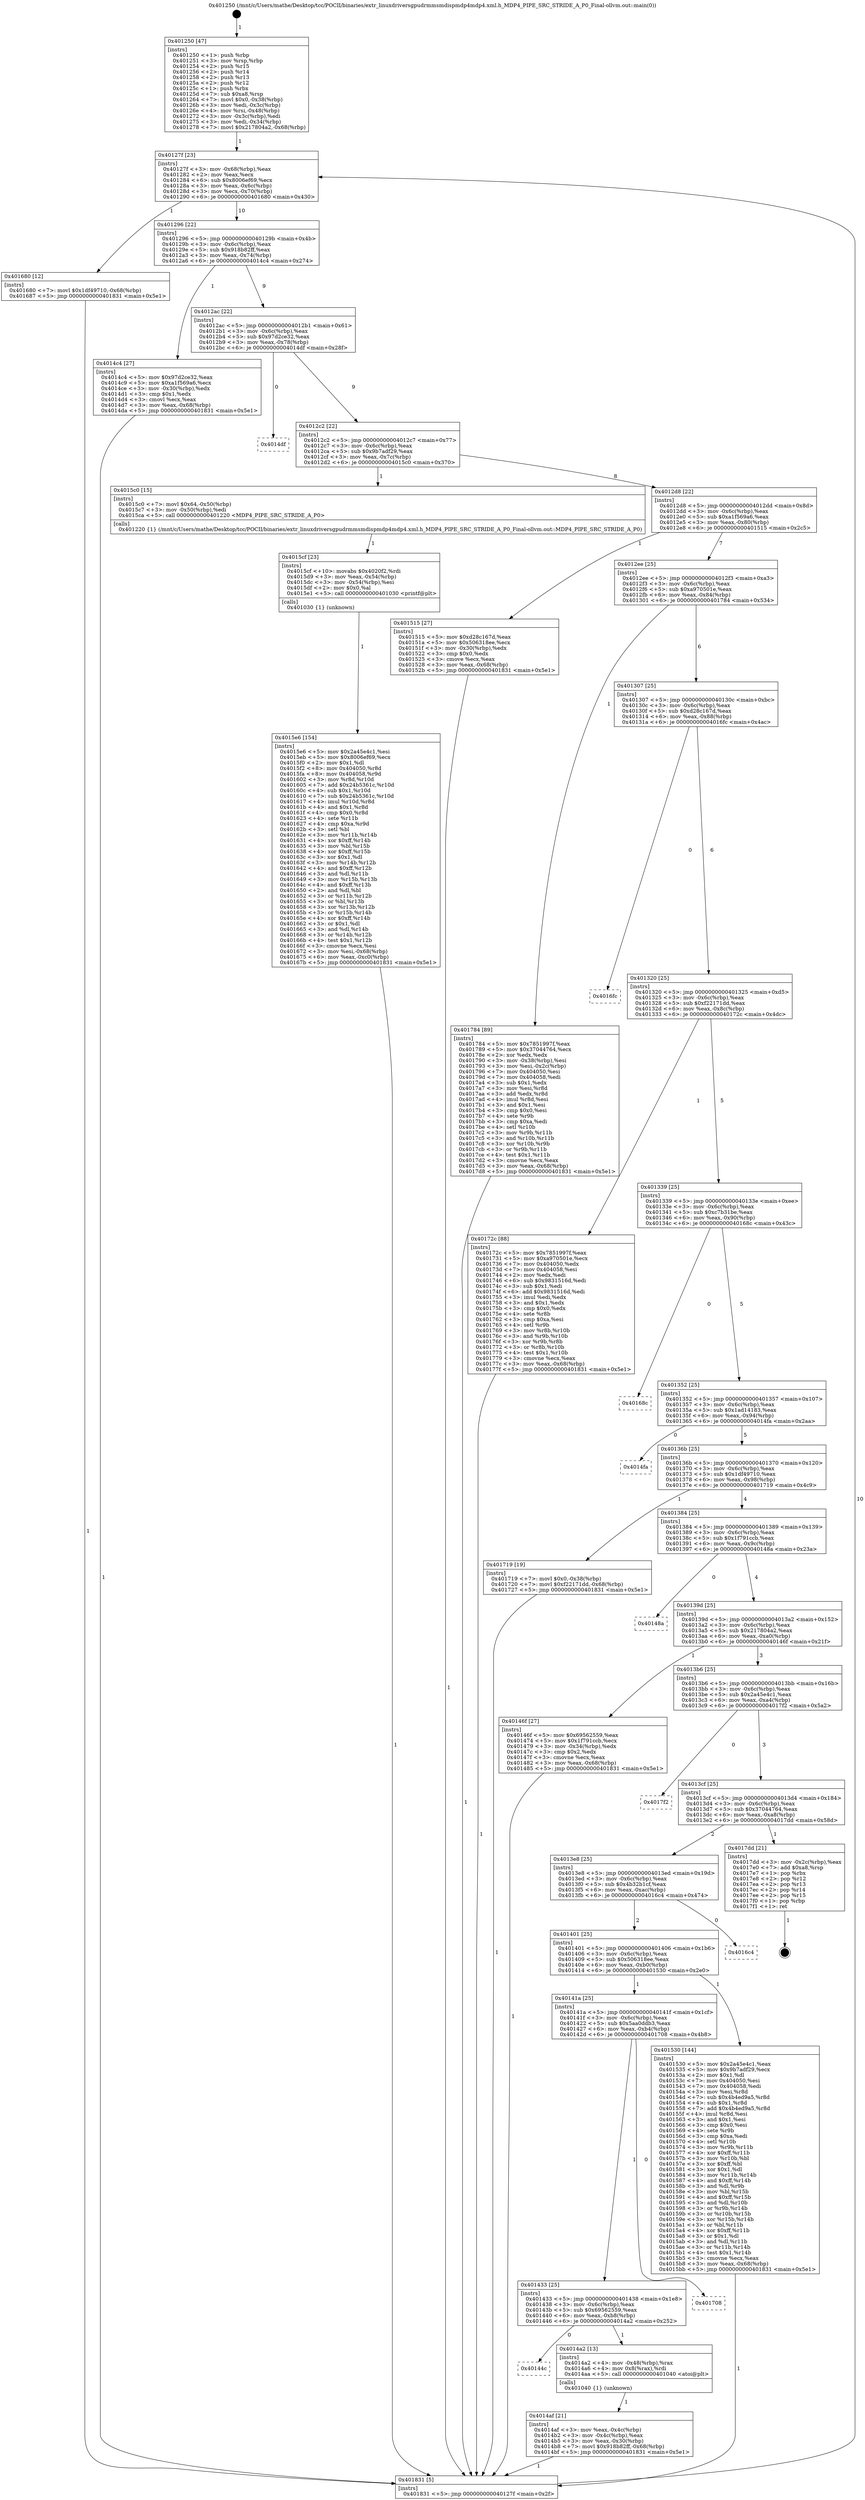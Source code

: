 digraph "0x401250" {
  label = "0x401250 (/mnt/c/Users/mathe/Desktop/tcc/POCII/binaries/extr_linuxdriversgpudrmmsmdispmdp4mdp4.xml.h_MDP4_PIPE_SRC_STRIDE_A_P0_Final-ollvm.out::main(0))"
  labelloc = "t"
  node[shape=record]

  Entry [label="",width=0.3,height=0.3,shape=circle,fillcolor=black,style=filled]
  "0x40127f" [label="{
     0x40127f [23]\l
     | [instrs]\l
     &nbsp;&nbsp;0x40127f \<+3\>: mov -0x68(%rbp),%eax\l
     &nbsp;&nbsp;0x401282 \<+2\>: mov %eax,%ecx\l
     &nbsp;&nbsp;0x401284 \<+6\>: sub $0x8006ef69,%ecx\l
     &nbsp;&nbsp;0x40128a \<+3\>: mov %eax,-0x6c(%rbp)\l
     &nbsp;&nbsp;0x40128d \<+3\>: mov %ecx,-0x70(%rbp)\l
     &nbsp;&nbsp;0x401290 \<+6\>: je 0000000000401680 \<main+0x430\>\l
  }"]
  "0x401680" [label="{
     0x401680 [12]\l
     | [instrs]\l
     &nbsp;&nbsp;0x401680 \<+7\>: movl $0x1df49710,-0x68(%rbp)\l
     &nbsp;&nbsp;0x401687 \<+5\>: jmp 0000000000401831 \<main+0x5e1\>\l
  }"]
  "0x401296" [label="{
     0x401296 [22]\l
     | [instrs]\l
     &nbsp;&nbsp;0x401296 \<+5\>: jmp 000000000040129b \<main+0x4b\>\l
     &nbsp;&nbsp;0x40129b \<+3\>: mov -0x6c(%rbp),%eax\l
     &nbsp;&nbsp;0x40129e \<+5\>: sub $0x918b82ff,%eax\l
     &nbsp;&nbsp;0x4012a3 \<+3\>: mov %eax,-0x74(%rbp)\l
     &nbsp;&nbsp;0x4012a6 \<+6\>: je 00000000004014c4 \<main+0x274\>\l
  }"]
  Exit [label="",width=0.3,height=0.3,shape=circle,fillcolor=black,style=filled,peripheries=2]
  "0x4014c4" [label="{
     0x4014c4 [27]\l
     | [instrs]\l
     &nbsp;&nbsp;0x4014c4 \<+5\>: mov $0x97d2ce32,%eax\l
     &nbsp;&nbsp;0x4014c9 \<+5\>: mov $0xa1f569a6,%ecx\l
     &nbsp;&nbsp;0x4014ce \<+3\>: mov -0x30(%rbp),%edx\l
     &nbsp;&nbsp;0x4014d1 \<+3\>: cmp $0x1,%edx\l
     &nbsp;&nbsp;0x4014d4 \<+3\>: cmovl %ecx,%eax\l
     &nbsp;&nbsp;0x4014d7 \<+3\>: mov %eax,-0x68(%rbp)\l
     &nbsp;&nbsp;0x4014da \<+5\>: jmp 0000000000401831 \<main+0x5e1\>\l
  }"]
  "0x4012ac" [label="{
     0x4012ac [22]\l
     | [instrs]\l
     &nbsp;&nbsp;0x4012ac \<+5\>: jmp 00000000004012b1 \<main+0x61\>\l
     &nbsp;&nbsp;0x4012b1 \<+3\>: mov -0x6c(%rbp),%eax\l
     &nbsp;&nbsp;0x4012b4 \<+5\>: sub $0x97d2ce32,%eax\l
     &nbsp;&nbsp;0x4012b9 \<+3\>: mov %eax,-0x78(%rbp)\l
     &nbsp;&nbsp;0x4012bc \<+6\>: je 00000000004014df \<main+0x28f\>\l
  }"]
  "0x4015e6" [label="{
     0x4015e6 [154]\l
     | [instrs]\l
     &nbsp;&nbsp;0x4015e6 \<+5\>: mov $0x2a45e4c1,%esi\l
     &nbsp;&nbsp;0x4015eb \<+5\>: mov $0x8006ef69,%ecx\l
     &nbsp;&nbsp;0x4015f0 \<+2\>: mov $0x1,%dl\l
     &nbsp;&nbsp;0x4015f2 \<+8\>: mov 0x404050,%r8d\l
     &nbsp;&nbsp;0x4015fa \<+8\>: mov 0x404058,%r9d\l
     &nbsp;&nbsp;0x401602 \<+3\>: mov %r8d,%r10d\l
     &nbsp;&nbsp;0x401605 \<+7\>: add $0x24b5361c,%r10d\l
     &nbsp;&nbsp;0x40160c \<+4\>: sub $0x1,%r10d\l
     &nbsp;&nbsp;0x401610 \<+7\>: sub $0x24b5361c,%r10d\l
     &nbsp;&nbsp;0x401617 \<+4\>: imul %r10d,%r8d\l
     &nbsp;&nbsp;0x40161b \<+4\>: and $0x1,%r8d\l
     &nbsp;&nbsp;0x40161f \<+4\>: cmp $0x0,%r8d\l
     &nbsp;&nbsp;0x401623 \<+4\>: sete %r11b\l
     &nbsp;&nbsp;0x401627 \<+4\>: cmp $0xa,%r9d\l
     &nbsp;&nbsp;0x40162b \<+3\>: setl %bl\l
     &nbsp;&nbsp;0x40162e \<+3\>: mov %r11b,%r14b\l
     &nbsp;&nbsp;0x401631 \<+4\>: xor $0xff,%r14b\l
     &nbsp;&nbsp;0x401635 \<+3\>: mov %bl,%r15b\l
     &nbsp;&nbsp;0x401638 \<+4\>: xor $0xff,%r15b\l
     &nbsp;&nbsp;0x40163c \<+3\>: xor $0x1,%dl\l
     &nbsp;&nbsp;0x40163f \<+3\>: mov %r14b,%r12b\l
     &nbsp;&nbsp;0x401642 \<+4\>: and $0xff,%r12b\l
     &nbsp;&nbsp;0x401646 \<+3\>: and %dl,%r11b\l
     &nbsp;&nbsp;0x401649 \<+3\>: mov %r15b,%r13b\l
     &nbsp;&nbsp;0x40164c \<+4\>: and $0xff,%r13b\l
     &nbsp;&nbsp;0x401650 \<+2\>: and %dl,%bl\l
     &nbsp;&nbsp;0x401652 \<+3\>: or %r11b,%r12b\l
     &nbsp;&nbsp;0x401655 \<+3\>: or %bl,%r13b\l
     &nbsp;&nbsp;0x401658 \<+3\>: xor %r13b,%r12b\l
     &nbsp;&nbsp;0x40165b \<+3\>: or %r15b,%r14b\l
     &nbsp;&nbsp;0x40165e \<+4\>: xor $0xff,%r14b\l
     &nbsp;&nbsp;0x401662 \<+3\>: or $0x1,%dl\l
     &nbsp;&nbsp;0x401665 \<+3\>: and %dl,%r14b\l
     &nbsp;&nbsp;0x401668 \<+3\>: or %r14b,%r12b\l
     &nbsp;&nbsp;0x40166b \<+4\>: test $0x1,%r12b\l
     &nbsp;&nbsp;0x40166f \<+3\>: cmovne %ecx,%esi\l
     &nbsp;&nbsp;0x401672 \<+3\>: mov %esi,-0x68(%rbp)\l
     &nbsp;&nbsp;0x401675 \<+6\>: mov %eax,-0xc0(%rbp)\l
     &nbsp;&nbsp;0x40167b \<+5\>: jmp 0000000000401831 \<main+0x5e1\>\l
  }"]
  "0x4014df" [label="{
     0x4014df\l
  }", style=dashed]
  "0x4012c2" [label="{
     0x4012c2 [22]\l
     | [instrs]\l
     &nbsp;&nbsp;0x4012c2 \<+5\>: jmp 00000000004012c7 \<main+0x77\>\l
     &nbsp;&nbsp;0x4012c7 \<+3\>: mov -0x6c(%rbp),%eax\l
     &nbsp;&nbsp;0x4012ca \<+5\>: sub $0x9b7adf29,%eax\l
     &nbsp;&nbsp;0x4012cf \<+3\>: mov %eax,-0x7c(%rbp)\l
     &nbsp;&nbsp;0x4012d2 \<+6\>: je 00000000004015c0 \<main+0x370\>\l
  }"]
  "0x4015cf" [label="{
     0x4015cf [23]\l
     | [instrs]\l
     &nbsp;&nbsp;0x4015cf \<+10\>: movabs $0x4020f2,%rdi\l
     &nbsp;&nbsp;0x4015d9 \<+3\>: mov %eax,-0x54(%rbp)\l
     &nbsp;&nbsp;0x4015dc \<+3\>: mov -0x54(%rbp),%esi\l
     &nbsp;&nbsp;0x4015df \<+2\>: mov $0x0,%al\l
     &nbsp;&nbsp;0x4015e1 \<+5\>: call 0000000000401030 \<printf@plt\>\l
     | [calls]\l
     &nbsp;&nbsp;0x401030 \{1\} (unknown)\l
  }"]
  "0x4015c0" [label="{
     0x4015c0 [15]\l
     | [instrs]\l
     &nbsp;&nbsp;0x4015c0 \<+7\>: movl $0x64,-0x50(%rbp)\l
     &nbsp;&nbsp;0x4015c7 \<+3\>: mov -0x50(%rbp),%edi\l
     &nbsp;&nbsp;0x4015ca \<+5\>: call 0000000000401220 \<MDP4_PIPE_SRC_STRIDE_A_P0\>\l
     | [calls]\l
     &nbsp;&nbsp;0x401220 \{1\} (/mnt/c/Users/mathe/Desktop/tcc/POCII/binaries/extr_linuxdriversgpudrmmsmdispmdp4mdp4.xml.h_MDP4_PIPE_SRC_STRIDE_A_P0_Final-ollvm.out::MDP4_PIPE_SRC_STRIDE_A_P0)\l
  }"]
  "0x4012d8" [label="{
     0x4012d8 [22]\l
     | [instrs]\l
     &nbsp;&nbsp;0x4012d8 \<+5\>: jmp 00000000004012dd \<main+0x8d\>\l
     &nbsp;&nbsp;0x4012dd \<+3\>: mov -0x6c(%rbp),%eax\l
     &nbsp;&nbsp;0x4012e0 \<+5\>: sub $0xa1f569a6,%eax\l
     &nbsp;&nbsp;0x4012e5 \<+3\>: mov %eax,-0x80(%rbp)\l
     &nbsp;&nbsp;0x4012e8 \<+6\>: je 0000000000401515 \<main+0x2c5\>\l
  }"]
  "0x4014af" [label="{
     0x4014af [21]\l
     | [instrs]\l
     &nbsp;&nbsp;0x4014af \<+3\>: mov %eax,-0x4c(%rbp)\l
     &nbsp;&nbsp;0x4014b2 \<+3\>: mov -0x4c(%rbp),%eax\l
     &nbsp;&nbsp;0x4014b5 \<+3\>: mov %eax,-0x30(%rbp)\l
     &nbsp;&nbsp;0x4014b8 \<+7\>: movl $0x918b82ff,-0x68(%rbp)\l
     &nbsp;&nbsp;0x4014bf \<+5\>: jmp 0000000000401831 \<main+0x5e1\>\l
  }"]
  "0x401515" [label="{
     0x401515 [27]\l
     | [instrs]\l
     &nbsp;&nbsp;0x401515 \<+5\>: mov $0xd28c167d,%eax\l
     &nbsp;&nbsp;0x40151a \<+5\>: mov $0x506318ee,%ecx\l
     &nbsp;&nbsp;0x40151f \<+3\>: mov -0x30(%rbp),%edx\l
     &nbsp;&nbsp;0x401522 \<+3\>: cmp $0x0,%edx\l
     &nbsp;&nbsp;0x401525 \<+3\>: cmove %ecx,%eax\l
     &nbsp;&nbsp;0x401528 \<+3\>: mov %eax,-0x68(%rbp)\l
     &nbsp;&nbsp;0x40152b \<+5\>: jmp 0000000000401831 \<main+0x5e1\>\l
  }"]
  "0x4012ee" [label="{
     0x4012ee [25]\l
     | [instrs]\l
     &nbsp;&nbsp;0x4012ee \<+5\>: jmp 00000000004012f3 \<main+0xa3\>\l
     &nbsp;&nbsp;0x4012f3 \<+3\>: mov -0x6c(%rbp),%eax\l
     &nbsp;&nbsp;0x4012f6 \<+5\>: sub $0xa970501e,%eax\l
     &nbsp;&nbsp;0x4012fb \<+6\>: mov %eax,-0x84(%rbp)\l
     &nbsp;&nbsp;0x401301 \<+6\>: je 0000000000401784 \<main+0x534\>\l
  }"]
  "0x40144c" [label="{
     0x40144c\l
  }", style=dashed]
  "0x401784" [label="{
     0x401784 [89]\l
     | [instrs]\l
     &nbsp;&nbsp;0x401784 \<+5\>: mov $0x7851997f,%eax\l
     &nbsp;&nbsp;0x401789 \<+5\>: mov $0x37044764,%ecx\l
     &nbsp;&nbsp;0x40178e \<+2\>: xor %edx,%edx\l
     &nbsp;&nbsp;0x401790 \<+3\>: mov -0x38(%rbp),%esi\l
     &nbsp;&nbsp;0x401793 \<+3\>: mov %esi,-0x2c(%rbp)\l
     &nbsp;&nbsp;0x401796 \<+7\>: mov 0x404050,%esi\l
     &nbsp;&nbsp;0x40179d \<+7\>: mov 0x404058,%edi\l
     &nbsp;&nbsp;0x4017a4 \<+3\>: sub $0x1,%edx\l
     &nbsp;&nbsp;0x4017a7 \<+3\>: mov %esi,%r8d\l
     &nbsp;&nbsp;0x4017aa \<+3\>: add %edx,%r8d\l
     &nbsp;&nbsp;0x4017ad \<+4\>: imul %r8d,%esi\l
     &nbsp;&nbsp;0x4017b1 \<+3\>: and $0x1,%esi\l
     &nbsp;&nbsp;0x4017b4 \<+3\>: cmp $0x0,%esi\l
     &nbsp;&nbsp;0x4017b7 \<+4\>: sete %r9b\l
     &nbsp;&nbsp;0x4017bb \<+3\>: cmp $0xa,%edi\l
     &nbsp;&nbsp;0x4017be \<+4\>: setl %r10b\l
     &nbsp;&nbsp;0x4017c2 \<+3\>: mov %r9b,%r11b\l
     &nbsp;&nbsp;0x4017c5 \<+3\>: and %r10b,%r11b\l
     &nbsp;&nbsp;0x4017c8 \<+3\>: xor %r10b,%r9b\l
     &nbsp;&nbsp;0x4017cb \<+3\>: or %r9b,%r11b\l
     &nbsp;&nbsp;0x4017ce \<+4\>: test $0x1,%r11b\l
     &nbsp;&nbsp;0x4017d2 \<+3\>: cmovne %ecx,%eax\l
     &nbsp;&nbsp;0x4017d5 \<+3\>: mov %eax,-0x68(%rbp)\l
     &nbsp;&nbsp;0x4017d8 \<+5\>: jmp 0000000000401831 \<main+0x5e1\>\l
  }"]
  "0x401307" [label="{
     0x401307 [25]\l
     | [instrs]\l
     &nbsp;&nbsp;0x401307 \<+5\>: jmp 000000000040130c \<main+0xbc\>\l
     &nbsp;&nbsp;0x40130c \<+3\>: mov -0x6c(%rbp),%eax\l
     &nbsp;&nbsp;0x40130f \<+5\>: sub $0xd28c167d,%eax\l
     &nbsp;&nbsp;0x401314 \<+6\>: mov %eax,-0x88(%rbp)\l
     &nbsp;&nbsp;0x40131a \<+6\>: je 00000000004016fc \<main+0x4ac\>\l
  }"]
  "0x4014a2" [label="{
     0x4014a2 [13]\l
     | [instrs]\l
     &nbsp;&nbsp;0x4014a2 \<+4\>: mov -0x48(%rbp),%rax\l
     &nbsp;&nbsp;0x4014a6 \<+4\>: mov 0x8(%rax),%rdi\l
     &nbsp;&nbsp;0x4014aa \<+5\>: call 0000000000401040 \<atoi@plt\>\l
     | [calls]\l
     &nbsp;&nbsp;0x401040 \{1\} (unknown)\l
  }"]
  "0x4016fc" [label="{
     0x4016fc\l
  }", style=dashed]
  "0x401320" [label="{
     0x401320 [25]\l
     | [instrs]\l
     &nbsp;&nbsp;0x401320 \<+5\>: jmp 0000000000401325 \<main+0xd5\>\l
     &nbsp;&nbsp;0x401325 \<+3\>: mov -0x6c(%rbp),%eax\l
     &nbsp;&nbsp;0x401328 \<+5\>: sub $0xf22171dd,%eax\l
     &nbsp;&nbsp;0x40132d \<+6\>: mov %eax,-0x8c(%rbp)\l
     &nbsp;&nbsp;0x401333 \<+6\>: je 000000000040172c \<main+0x4dc\>\l
  }"]
  "0x401433" [label="{
     0x401433 [25]\l
     | [instrs]\l
     &nbsp;&nbsp;0x401433 \<+5\>: jmp 0000000000401438 \<main+0x1e8\>\l
     &nbsp;&nbsp;0x401438 \<+3\>: mov -0x6c(%rbp),%eax\l
     &nbsp;&nbsp;0x40143b \<+5\>: sub $0x69562559,%eax\l
     &nbsp;&nbsp;0x401440 \<+6\>: mov %eax,-0xb8(%rbp)\l
     &nbsp;&nbsp;0x401446 \<+6\>: je 00000000004014a2 \<main+0x252\>\l
  }"]
  "0x40172c" [label="{
     0x40172c [88]\l
     | [instrs]\l
     &nbsp;&nbsp;0x40172c \<+5\>: mov $0x7851997f,%eax\l
     &nbsp;&nbsp;0x401731 \<+5\>: mov $0xa970501e,%ecx\l
     &nbsp;&nbsp;0x401736 \<+7\>: mov 0x404050,%edx\l
     &nbsp;&nbsp;0x40173d \<+7\>: mov 0x404058,%esi\l
     &nbsp;&nbsp;0x401744 \<+2\>: mov %edx,%edi\l
     &nbsp;&nbsp;0x401746 \<+6\>: sub $0x9831516d,%edi\l
     &nbsp;&nbsp;0x40174c \<+3\>: sub $0x1,%edi\l
     &nbsp;&nbsp;0x40174f \<+6\>: add $0x9831516d,%edi\l
     &nbsp;&nbsp;0x401755 \<+3\>: imul %edi,%edx\l
     &nbsp;&nbsp;0x401758 \<+3\>: and $0x1,%edx\l
     &nbsp;&nbsp;0x40175b \<+3\>: cmp $0x0,%edx\l
     &nbsp;&nbsp;0x40175e \<+4\>: sete %r8b\l
     &nbsp;&nbsp;0x401762 \<+3\>: cmp $0xa,%esi\l
     &nbsp;&nbsp;0x401765 \<+4\>: setl %r9b\l
     &nbsp;&nbsp;0x401769 \<+3\>: mov %r8b,%r10b\l
     &nbsp;&nbsp;0x40176c \<+3\>: and %r9b,%r10b\l
     &nbsp;&nbsp;0x40176f \<+3\>: xor %r9b,%r8b\l
     &nbsp;&nbsp;0x401772 \<+3\>: or %r8b,%r10b\l
     &nbsp;&nbsp;0x401775 \<+4\>: test $0x1,%r10b\l
     &nbsp;&nbsp;0x401779 \<+3\>: cmovne %ecx,%eax\l
     &nbsp;&nbsp;0x40177c \<+3\>: mov %eax,-0x68(%rbp)\l
     &nbsp;&nbsp;0x40177f \<+5\>: jmp 0000000000401831 \<main+0x5e1\>\l
  }"]
  "0x401339" [label="{
     0x401339 [25]\l
     | [instrs]\l
     &nbsp;&nbsp;0x401339 \<+5\>: jmp 000000000040133e \<main+0xee\>\l
     &nbsp;&nbsp;0x40133e \<+3\>: mov -0x6c(%rbp),%eax\l
     &nbsp;&nbsp;0x401341 \<+5\>: sub $0xc7b31be,%eax\l
     &nbsp;&nbsp;0x401346 \<+6\>: mov %eax,-0x90(%rbp)\l
     &nbsp;&nbsp;0x40134c \<+6\>: je 000000000040168c \<main+0x43c\>\l
  }"]
  "0x401708" [label="{
     0x401708\l
  }", style=dashed]
  "0x40168c" [label="{
     0x40168c\l
  }", style=dashed]
  "0x401352" [label="{
     0x401352 [25]\l
     | [instrs]\l
     &nbsp;&nbsp;0x401352 \<+5\>: jmp 0000000000401357 \<main+0x107\>\l
     &nbsp;&nbsp;0x401357 \<+3\>: mov -0x6c(%rbp),%eax\l
     &nbsp;&nbsp;0x40135a \<+5\>: sub $0x1ad14183,%eax\l
     &nbsp;&nbsp;0x40135f \<+6\>: mov %eax,-0x94(%rbp)\l
     &nbsp;&nbsp;0x401365 \<+6\>: je 00000000004014fa \<main+0x2aa\>\l
  }"]
  "0x40141a" [label="{
     0x40141a [25]\l
     | [instrs]\l
     &nbsp;&nbsp;0x40141a \<+5\>: jmp 000000000040141f \<main+0x1cf\>\l
     &nbsp;&nbsp;0x40141f \<+3\>: mov -0x6c(%rbp),%eax\l
     &nbsp;&nbsp;0x401422 \<+5\>: sub $0x5aa0ddb3,%eax\l
     &nbsp;&nbsp;0x401427 \<+6\>: mov %eax,-0xb4(%rbp)\l
     &nbsp;&nbsp;0x40142d \<+6\>: je 0000000000401708 \<main+0x4b8\>\l
  }"]
  "0x4014fa" [label="{
     0x4014fa\l
  }", style=dashed]
  "0x40136b" [label="{
     0x40136b [25]\l
     | [instrs]\l
     &nbsp;&nbsp;0x40136b \<+5\>: jmp 0000000000401370 \<main+0x120\>\l
     &nbsp;&nbsp;0x401370 \<+3\>: mov -0x6c(%rbp),%eax\l
     &nbsp;&nbsp;0x401373 \<+5\>: sub $0x1df49710,%eax\l
     &nbsp;&nbsp;0x401378 \<+6\>: mov %eax,-0x98(%rbp)\l
     &nbsp;&nbsp;0x40137e \<+6\>: je 0000000000401719 \<main+0x4c9\>\l
  }"]
  "0x401530" [label="{
     0x401530 [144]\l
     | [instrs]\l
     &nbsp;&nbsp;0x401530 \<+5\>: mov $0x2a45e4c1,%eax\l
     &nbsp;&nbsp;0x401535 \<+5\>: mov $0x9b7adf29,%ecx\l
     &nbsp;&nbsp;0x40153a \<+2\>: mov $0x1,%dl\l
     &nbsp;&nbsp;0x40153c \<+7\>: mov 0x404050,%esi\l
     &nbsp;&nbsp;0x401543 \<+7\>: mov 0x404058,%edi\l
     &nbsp;&nbsp;0x40154a \<+3\>: mov %esi,%r8d\l
     &nbsp;&nbsp;0x40154d \<+7\>: sub $0x4b4ed9a5,%r8d\l
     &nbsp;&nbsp;0x401554 \<+4\>: sub $0x1,%r8d\l
     &nbsp;&nbsp;0x401558 \<+7\>: add $0x4b4ed9a5,%r8d\l
     &nbsp;&nbsp;0x40155f \<+4\>: imul %r8d,%esi\l
     &nbsp;&nbsp;0x401563 \<+3\>: and $0x1,%esi\l
     &nbsp;&nbsp;0x401566 \<+3\>: cmp $0x0,%esi\l
     &nbsp;&nbsp;0x401569 \<+4\>: sete %r9b\l
     &nbsp;&nbsp;0x40156d \<+3\>: cmp $0xa,%edi\l
     &nbsp;&nbsp;0x401570 \<+4\>: setl %r10b\l
     &nbsp;&nbsp;0x401574 \<+3\>: mov %r9b,%r11b\l
     &nbsp;&nbsp;0x401577 \<+4\>: xor $0xff,%r11b\l
     &nbsp;&nbsp;0x40157b \<+3\>: mov %r10b,%bl\l
     &nbsp;&nbsp;0x40157e \<+3\>: xor $0xff,%bl\l
     &nbsp;&nbsp;0x401581 \<+3\>: xor $0x1,%dl\l
     &nbsp;&nbsp;0x401584 \<+3\>: mov %r11b,%r14b\l
     &nbsp;&nbsp;0x401587 \<+4\>: and $0xff,%r14b\l
     &nbsp;&nbsp;0x40158b \<+3\>: and %dl,%r9b\l
     &nbsp;&nbsp;0x40158e \<+3\>: mov %bl,%r15b\l
     &nbsp;&nbsp;0x401591 \<+4\>: and $0xff,%r15b\l
     &nbsp;&nbsp;0x401595 \<+3\>: and %dl,%r10b\l
     &nbsp;&nbsp;0x401598 \<+3\>: or %r9b,%r14b\l
     &nbsp;&nbsp;0x40159b \<+3\>: or %r10b,%r15b\l
     &nbsp;&nbsp;0x40159e \<+3\>: xor %r15b,%r14b\l
     &nbsp;&nbsp;0x4015a1 \<+3\>: or %bl,%r11b\l
     &nbsp;&nbsp;0x4015a4 \<+4\>: xor $0xff,%r11b\l
     &nbsp;&nbsp;0x4015a8 \<+3\>: or $0x1,%dl\l
     &nbsp;&nbsp;0x4015ab \<+3\>: and %dl,%r11b\l
     &nbsp;&nbsp;0x4015ae \<+3\>: or %r11b,%r14b\l
     &nbsp;&nbsp;0x4015b1 \<+4\>: test $0x1,%r14b\l
     &nbsp;&nbsp;0x4015b5 \<+3\>: cmovne %ecx,%eax\l
     &nbsp;&nbsp;0x4015b8 \<+3\>: mov %eax,-0x68(%rbp)\l
     &nbsp;&nbsp;0x4015bb \<+5\>: jmp 0000000000401831 \<main+0x5e1\>\l
  }"]
  "0x401719" [label="{
     0x401719 [19]\l
     | [instrs]\l
     &nbsp;&nbsp;0x401719 \<+7\>: movl $0x0,-0x38(%rbp)\l
     &nbsp;&nbsp;0x401720 \<+7\>: movl $0xf22171dd,-0x68(%rbp)\l
     &nbsp;&nbsp;0x401727 \<+5\>: jmp 0000000000401831 \<main+0x5e1\>\l
  }"]
  "0x401384" [label="{
     0x401384 [25]\l
     | [instrs]\l
     &nbsp;&nbsp;0x401384 \<+5\>: jmp 0000000000401389 \<main+0x139\>\l
     &nbsp;&nbsp;0x401389 \<+3\>: mov -0x6c(%rbp),%eax\l
     &nbsp;&nbsp;0x40138c \<+5\>: sub $0x1f791ccb,%eax\l
     &nbsp;&nbsp;0x401391 \<+6\>: mov %eax,-0x9c(%rbp)\l
     &nbsp;&nbsp;0x401397 \<+6\>: je 000000000040148a \<main+0x23a\>\l
  }"]
  "0x401401" [label="{
     0x401401 [25]\l
     | [instrs]\l
     &nbsp;&nbsp;0x401401 \<+5\>: jmp 0000000000401406 \<main+0x1b6\>\l
     &nbsp;&nbsp;0x401406 \<+3\>: mov -0x6c(%rbp),%eax\l
     &nbsp;&nbsp;0x401409 \<+5\>: sub $0x506318ee,%eax\l
     &nbsp;&nbsp;0x40140e \<+6\>: mov %eax,-0xb0(%rbp)\l
     &nbsp;&nbsp;0x401414 \<+6\>: je 0000000000401530 \<main+0x2e0\>\l
  }"]
  "0x40148a" [label="{
     0x40148a\l
  }", style=dashed]
  "0x40139d" [label="{
     0x40139d [25]\l
     | [instrs]\l
     &nbsp;&nbsp;0x40139d \<+5\>: jmp 00000000004013a2 \<main+0x152\>\l
     &nbsp;&nbsp;0x4013a2 \<+3\>: mov -0x6c(%rbp),%eax\l
     &nbsp;&nbsp;0x4013a5 \<+5\>: sub $0x217804a2,%eax\l
     &nbsp;&nbsp;0x4013aa \<+6\>: mov %eax,-0xa0(%rbp)\l
     &nbsp;&nbsp;0x4013b0 \<+6\>: je 000000000040146f \<main+0x21f\>\l
  }"]
  "0x4016c4" [label="{
     0x4016c4\l
  }", style=dashed]
  "0x40146f" [label="{
     0x40146f [27]\l
     | [instrs]\l
     &nbsp;&nbsp;0x40146f \<+5\>: mov $0x69562559,%eax\l
     &nbsp;&nbsp;0x401474 \<+5\>: mov $0x1f791ccb,%ecx\l
     &nbsp;&nbsp;0x401479 \<+3\>: mov -0x34(%rbp),%edx\l
     &nbsp;&nbsp;0x40147c \<+3\>: cmp $0x2,%edx\l
     &nbsp;&nbsp;0x40147f \<+3\>: cmovne %ecx,%eax\l
     &nbsp;&nbsp;0x401482 \<+3\>: mov %eax,-0x68(%rbp)\l
     &nbsp;&nbsp;0x401485 \<+5\>: jmp 0000000000401831 \<main+0x5e1\>\l
  }"]
  "0x4013b6" [label="{
     0x4013b6 [25]\l
     | [instrs]\l
     &nbsp;&nbsp;0x4013b6 \<+5\>: jmp 00000000004013bb \<main+0x16b\>\l
     &nbsp;&nbsp;0x4013bb \<+3\>: mov -0x6c(%rbp),%eax\l
     &nbsp;&nbsp;0x4013be \<+5\>: sub $0x2a45e4c1,%eax\l
     &nbsp;&nbsp;0x4013c3 \<+6\>: mov %eax,-0xa4(%rbp)\l
     &nbsp;&nbsp;0x4013c9 \<+6\>: je 00000000004017f2 \<main+0x5a2\>\l
  }"]
  "0x401831" [label="{
     0x401831 [5]\l
     | [instrs]\l
     &nbsp;&nbsp;0x401831 \<+5\>: jmp 000000000040127f \<main+0x2f\>\l
  }"]
  "0x401250" [label="{
     0x401250 [47]\l
     | [instrs]\l
     &nbsp;&nbsp;0x401250 \<+1\>: push %rbp\l
     &nbsp;&nbsp;0x401251 \<+3\>: mov %rsp,%rbp\l
     &nbsp;&nbsp;0x401254 \<+2\>: push %r15\l
     &nbsp;&nbsp;0x401256 \<+2\>: push %r14\l
     &nbsp;&nbsp;0x401258 \<+2\>: push %r13\l
     &nbsp;&nbsp;0x40125a \<+2\>: push %r12\l
     &nbsp;&nbsp;0x40125c \<+1\>: push %rbx\l
     &nbsp;&nbsp;0x40125d \<+7\>: sub $0xa8,%rsp\l
     &nbsp;&nbsp;0x401264 \<+7\>: movl $0x0,-0x38(%rbp)\l
     &nbsp;&nbsp;0x40126b \<+3\>: mov %edi,-0x3c(%rbp)\l
     &nbsp;&nbsp;0x40126e \<+4\>: mov %rsi,-0x48(%rbp)\l
     &nbsp;&nbsp;0x401272 \<+3\>: mov -0x3c(%rbp),%edi\l
     &nbsp;&nbsp;0x401275 \<+3\>: mov %edi,-0x34(%rbp)\l
     &nbsp;&nbsp;0x401278 \<+7\>: movl $0x217804a2,-0x68(%rbp)\l
  }"]
  "0x4013e8" [label="{
     0x4013e8 [25]\l
     | [instrs]\l
     &nbsp;&nbsp;0x4013e8 \<+5\>: jmp 00000000004013ed \<main+0x19d\>\l
     &nbsp;&nbsp;0x4013ed \<+3\>: mov -0x6c(%rbp),%eax\l
     &nbsp;&nbsp;0x4013f0 \<+5\>: sub $0x4b32b1cf,%eax\l
     &nbsp;&nbsp;0x4013f5 \<+6\>: mov %eax,-0xac(%rbp)\l
     &nbsp;&nbsp;0x4013fb \<+6\>: je 00000000004016c4 \<main+0x474\>\l
  }"]
  "0x4017f2" [label="{
     0x4017f2\l
  }", style=dashed]
  "0x4013cf" [label="{
     0x4013cf [25]\l
     | [instrs]\l
     &nbsp;&nbsp;0x4013cf \<+5\>: jmp 00000000004013d4 \<main+0x184\>\l
     &nbsp;&nbsp;0x4013d4 \<+3\>: mov -0x6c(%rbp),%eax\l
     &nbsp;&nbsp;0x4013d7 \<+5\>: sub $0x37044764,%eax\l
     &nbsp;&nbsp;0x4013dc \<+6\>: mov %eax,-0xa8(%rbp)\l
     &nbsp;&nbsp;0x4013e2 \<+6\>: je 00000000004017dd \<main+0x58d\>\l
  }"]
  "0x4017dd" [label="{
     0x4017dd [21]\l
     | [instrs]\l
     &nbsp;&nbsp;0x4017dd \<+3\>: mov -0x2c(%rbp),%eax\l
     &nbsp;&nbsp;0x4017e0 \<+7\>: add $0xa8,%rsp\l
     &nbsp;&nbsp;0x4017e7 \<+1\>: pop %rbx\l
     &nbsp;&nbsp;0x4017e8 \<+2\>: pop %r12\l
     &nbsp;&nbsp;0x4017ea \<+2\>: pop %r13\l
     &nbsp;&nbsp;0x4017ec \<+2\>: pop %r14\l
     &nbsp;&nbsp;0x4017ee \<+2\>: pop %r15\l
     &nbsp;&nbsp;0x4017f0 \<+1\>: pop %rbp\l
     &nbsp;&nbsp;0x4017f1 \<+1\>: ret\l
  }"]
  Entry -> "0x401250" [label=" 1"]
  "0x40127f" -> "0x401680" [label=" 1"]
  "0x40127f" -> "0x401296" [label=" 10"]
  "0x4017dd" -> Exit [label=" 1"]
  "0x401296" -> "0x4014c4" [label=" 1"]
  "0x401296" -> "0x4012ac" [label=" 9"]
  "0x401784" -> "0x401831" [label=" 1"]
  "0x4012ac" -> "0x4014df" [label=" 0"]
  "0x4012ac" -> "0x4012c2" [label=" 9"]
  "0x40172c" -> "0x401831" [label=" 1"]
  "0x4012c2" -> "0x4015c0" [label=" 1"]
  "0x4012c2" -> "0x4012d8" [label=" 8"]
  "0x401719" -> "0x401831" [label=" 1"]
  "0x4012d8" -> "0x401515" [label=" 1"]
  "0x4012d8" -> "0x4012ee" [label=" 7"]
  "0x401680" -> "0x401831" [label=" 1"]
  "0x4012ee" -> "0x401784" [label=" 1"]
  "0x4012ee" -> "0x401307" [label=" 6"]
  "0x4015e6" -> "0x401831" [label=" 1"]
  "0x401307" -> "0x4016fc" [label=" 0"]
  "0x401307" -> "0x401320" [label=" 6"]
  "0x4015cf" -> "0x4015e6" [label=" 1"]
  "0x401320" -> "0x40172c" [label=" 1"]
  "0x401320" -> "0x401339" [label=" 5"]
  "0x401530" -> "0x401831" [label=" 1"]
  "0x401339" -> "0x40168c" [label=" 0"]
  "0x401339" -> "0x401352" [label=" 5"]
  "0x401515" -> "0x401831" [label=" 1"]
  "0x401352" -> "0x4014fa" [label=" 0"]
  "0x401352" -> "0x40136b" [label=" 5"]
  "0x4014af" -> "0x401831" [label=" 1"]
  "0x40136b" -> "0x401719" [label=" 1"]
  "0x40136b" -> "0x401384" [label=" 4"]
  "0x4014a2" -> "0x4014af" [label=" 1"]
  "0x401384" -> "0x40148a" [label=" 0"]
  "0x401384" -> "0x40139d" [label=" 4"]
  "0x401433" -> "0x4014a2" [label=" 1"]
  "0x40139d" -> "0x40146f" [label=" 1"]
  "0x40139d" -> "0x4013b6" [label=" 3"]
  "0x40146f" -> "0x401831" [label=" 1"]
  "0x401250" -> "0x40127f" [label=" 1"]
  "0x401831" -> "0x40127f" [label=" 10"]
  "0x4015c0" -> "0x4015cf" [label=" 1"]
  "0x4013b6" -> "0x4017f2" [label=" 0"]
  "0x4013b6" -> "0x4013cf" [label=" 3"]
  "0x40141a" -> "0x401708" [label=" 0"]
  "0x4013cf" -> "0x4017dd" [label=" 1"]
  "0x4013cf" -> "0x4013e8" [label=" 2"]
  "0x40141a" -> "0x401433" [label=" 1"]
  "0x4013e8" -> "0x4016c4" [label=" 0"]
  "0x4013e8" -> "0x401401" [label=" 2"]
  "0x401433" -> "0x40144c" [label=" 0"]
  "0x401401" -> "0x401530" [label=" 1"]
  "0x401401" -> "0x40141a" [label=" 1"]
  "0x4014c4" -> "0x401831" [label=" 1"]
}
